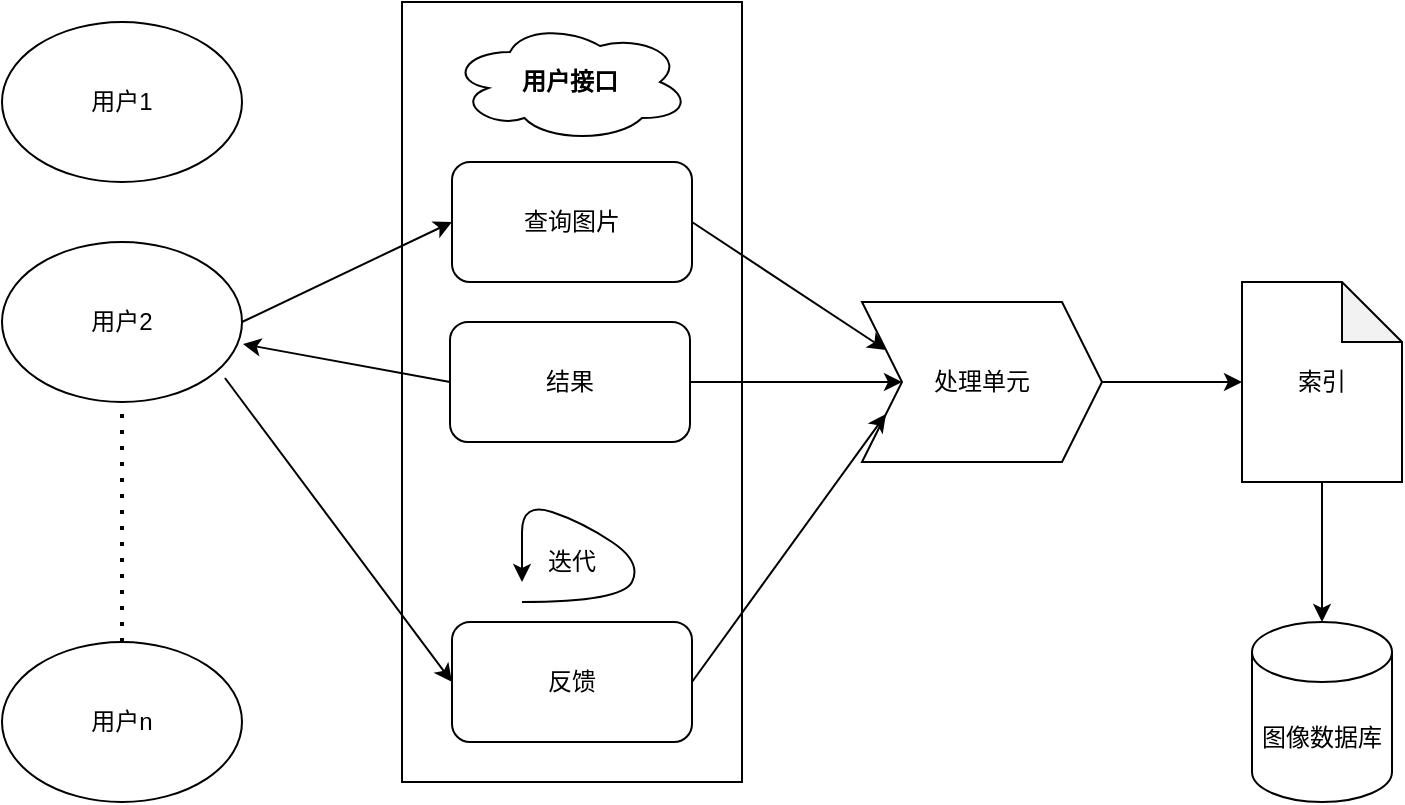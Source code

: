 <mxfile version="14.6.3" type="github">
  <diagram id="qxFryOW7rYrY_4DhTS11" name="Page-1">
    <mxGraphModel dx="942" dy="624" grid="0" gridSize="10" guides="1" tooltips="1" connect="1" arrows="1" fold="1" page="1" pageScale="1" pageWidth="827" pageHeight="1169" math="0" shadow="0">
      <root>
        <mxCell id="0" />
        <mxCell id="1" parent="0" />
        <mxCell id="jwHxJV3Sojt92m4TJxqN-2" value="用户2" style="ellipse;whiteSpace=wrap;html=1;" vertex="1" parent="1">
          <mxGeometry x="70" y="240" width="120" height="80" as="geometry" />
        </mxCell>
        <mxCell id="jwHxJV3Sojt92m4TJxqN-3" value="用户1" style="ellipse;whiteSpace=wrap;html=1;" vertex="1" parent="1">
          <mxGeometry x="70" y="130" width="120" height="80" as="geometry" />
        </mxCell>
        <mxCell id="jwHxJV3Sojt92m4TJxqN-4" value="用户n" style="ellipse;whiteSpace=wrap;html=1;" vertex="1" parent="1">
          <mxGeometry x="70" y="440" width="120" height="80" as="geometry" />
        </mxCell>
        <mxCell id="jwHxJV3Sojt92m4TJxqN-5" value="" style="endArrow=none;dashed=1;html=1;dashPattern=1 3;strokeWidth=2;entryX=0.5;entryY=1;entryDx=0;entryDy=0;exitX=0.5;exitY=0;exitDx=0;exitDy=0;" edge="1" parent="1" source="jwHxJV3Sojt92m4TJxqN-4" target="jwHxJV3Sojt92m4TJxqN-2">
          <mxGeometry width="50" height="50" relative="1" as="geometry">
            <mxPoint x="390" y="350" as="sourcePoint" />
            <mxPoint x="440" y="300" as="targetPoint" />
            <Array as="points" />
          </mxGeometry>
        </mxCell>
        <mxCell id="jwHxJV3Sojt92m4TJxqN-6" value="" style="rounded=0;whiteSpace=wrap;html=1;" vertex="1" parent="1">
          <mxGeometry x="270" y="120" width="170" height="390" as="geometry" />
        </mxCell>
        <mxCell id="jwHxJV3Sojt92m4TJxqN-8" value="&lt;b&gt;用户接口&lt;/b&gt;" style="ellipse;shape=cloud;whiteSpace=wrap;html=1;" vertex="1" parent="1">
          <mxGeometry x="294" y="130" width="120" height="60" as="geometry" />
        </mxCell>
        <mxCell id="jwHxJV3Sojt92m4TJxqN-9" value="查询图片" style="rounded=1;whiteSpace=wrap;html=1;" vertex="1" parent="1">
          <mxGeometry x="295" y="200" width="120" height="60" as="geometry" />
        </mxCell>
        <mxCell id="jwHxJV3Sojt92m4TJxqN-11" value="" style="endArrow=classic;html=1;exitX=1;exitY=0.5;exitDx=0;exitDy=0;entryX=0;entryY=0.5;entryDx=0;entryDy=0;" edge="1" parent="1" source="jwHxJV3Sojt92m4TJxqN-2" target="jwHxJV3Sojt92m4TJxqN-9">
          <mxGeometry width="50" height="50" relative="1" as="geometry">
            <mxPoint x="390" y="350" as="sourcePoint" />
            <mxPoint x="440" y="300" as="targetPoint" />
          </mxGeometry>
        </mxCell>
        <mxCell id="jwHxJV3Sojt92m4TJxqN-13" value="结果" style="rounded=1;whiteSpace=wrap;html=1;" vertex="1" parent="1">
          <mxGeometry x="294" y="280" width="120" height="60" as="geometry" />
        </mxCell>
        <mxCell id="jwHxJV3Sojt92m4TJxqN-14" value="反馈" style="rounded=1;whiteSpace=wrap;html=1;" vertex="1" parent="1">
          <mxGeometry x="295" y="430" width="120" height="60" as="geometry" />
        </mxCell>
        <mxCell id="jwHxJV3Sojt92m4TJxqN-15" value="" style="endArrow=classic;html=1;exitX=0;exitY=0.5;exitDx=0;exitDy=0;entryX=1.004;entryY=0.638;entryDx=0;entryDy=0;entryPerimeter=0;" edge="1" parent="1" source="jwHxJV3Sojt92m4TJxqN-13" target="jwHxJV3Sojt92m4TJxqN-2">
          <mxGeometry width="50" height="50" relative="1" as="geometry">
            <mxPoint x="390" y="350" as="sourcePoint" />
            <mxPoint x="440" y="300" as="targetPoint" />
          </mxGeometry>
        </mxCell>
        <mxCell id="jwHxJV3Sojt92m4TJxqN-20" value="" style="curved=1;endArrow=classic;html=1;" edge="1" parent="1">
          <mxGeometry width="50" height="50" relative="1" as="geometry">
            <mxPoint x="330" y="420" as="sourcePoint" />
            <mxPoint x="330" y="410" as="targetPoint" />
            <Array as="points">
              <mxPoint x="380" y="420" />
              <mxPoint x="390" y="400" />
              <mxPoint x="360" y="380" />
              <mxPoint x="330" y="370" />
              <mxPoint x="330" y="400" />
              <mxPoint x="330" y="410" />
            </Array>
          </mxGeometry>
        </mxCell>
        <mxCell id="jwHxJV3Sojt92m4TJxqN-21" value="迭代" style="text;html=1;strokeColor=none;fillColor=none;align=center;verticalAlign=middle;whiteSpace=wrap;rounded=0;" vertex="1" parent="1">
          <mxGeometry x="335" y="390" width="40" height="20" as="geometry" />
        </mxCell>
        <mxCell id="jwHxJV3Sojt92m4TJxqN-23" value="" style="endArrow=classic;html=1;exitX=0.929;exitY=0.85;exitDx=0;exitDy=0;exitPerimeter=0;entryX=0;entryY=0.5;entryDx=0;entryDy=0;" edge="1" parent="1" source="jwHxJV3Sojt92m4TJxqN-2" target="jwHxJV3Sojt92m4TJxqN-14">
          <mxGeometry width="50" height="50" relative="1" as="geometry">
            <mxPoint x="190" y="400" as="sourcePoint" />
            <mxPoint x="240" y="350" as="targetPoint" />
          </mxGeometry>
        </mxCell>
        <mxCell id="jwHxJV3Sojt92m4TJxqN-24" value="处理单元" style="shape=step;perimeter=stepPerimeter;whiteSpace=wrap;html=1;fixedSize=1;" vertex="1" parent="1">
          <mxGeometry x="500" y="270" width="120" height="80" as="geometry" />
        </mxCell>
        <mxCell id="jwHxJV3Sojt92m4TJxqN-26" value="" style="endArrow=classic;html=1;exitX=1;exitY=0.5;exitDx=0;exitDy=0;entryX=0;entryY=0.25;entryDx=0;entryDy=0;" edge="1" parent="1" source="jwHxJV3Sojt92m4TJxqN-9" target="jwHxJV3Sojt92m4TJxqN-24">
          <mxGeometry width="50" height="50" relative="1" as="geometry">
            <mxPoint x="450" y="280" as="sourcePoint" />
            <mxPoint x="500" y="230" as="targetPoint" />
          </mxGeometry>
        </mxCell>
        <mxCell id="jwHxJV3Sojt92m4TJxqN-27" value="" style="endArrow=classic;html=1;exitX=1;exitY=0.5;exitDx=0;exitDy=0;" edge="1" parent="1" source="jwHxJV3Sojt92m4TJxqN-13" target="jwHxJV3Sojt92m4TJxqN-24">
          <mxGeometry width="50" height="50" relative="1" as="geometry">
            <mxPoint x="440" y="340" as="sourcePoint" />
            <mxPoint x="490" y="290" as="targetPoint" />
          </mxGeometry>
        </mxCell>
        <mxCell id="jwHxJV3Sojt92m4TJxqN-28" value="" style="endArrow=classic;html=1;exitX=1;exitY=0.5;exitDx=0;exitDy=0;entryX=0;entryY=0.75;entryDx=0;entryDy=0;" edge="1" parent="1" source="jwHxJV3Sojt92m4TJxqN-14" target="jwHxJV3Sojt92m4TJxqN-24">
          <mxGeometry width="50" height="50" relative="1" as="geometry">
            <mxPoint x="420" y="460" as="sourcePoint" />
            <mxPoint x="470" y="410" as="targetPoint" />
          </mxGeometry>
        </mxCell>
        <mxCell id="jwHxJV3Sojt92m4TJxqN-29" value="索引" style="shape=note;whiteSpace=wrap;html=1;backgroundOutline=1;darkOpacity=0.05;" vertex="1" parent="1">
          <mxGeometry x="690" y="260" width="80" height="100" as="geometry" />
        </mxCell>
        <mxCell id="jwHxJV3Sojt92m4TJxqN-30" value="" style="endArrow=classic;html=1;exitX=1;exitY=0.5;exitDx=0;exitDy=0;entryX=0;entryY=0.5;entryDx=0;entryDy=0;entryPerimeter=0;" edge="1" parent="1" source="jwHxJV3Sojt92m4TJxqN-24" target="jwHxJV3Sojt92m4TJxqN-29">
          <mxGeometry width="50" height="50" relative="1" as="geometry">
            <mxPoint x="630" y="340" as="sourcePoint" />
            <mxPoint x="680" y="290" as="targetPoint" />
          </mxGeometry>
        </mxCell>
        <mxCell id="jwHxJV3Sojt92m4TJxqN-31" value="图像数据库" style="shape=cylinder3;whiteSpace=wrap;html=1;boundedLbl=1;backgroundOutline=1;size=15;" vertex="1" parent="1">
          <mxGeometry x="695" y="430" width="70" height="90" as="geometry" />
        </mxCell>
        <mxCell id="jwHxJV3Sojt92m4TJxqN-32" value="" style="endArrow=classic;html=1;exitX=0.5;exitY=1;exitDx=0;exitDy=0;exitPerimeter=0;" edge="1" parent="1" source="jwHxJV3Sojt92m4TJxqN-29" target="jwHxJV3Sojt92m4TJxqN-31">
          <mxGeometry width="50" height="50" relative="1" as="geometry">
            <mxPoint x="710" y="420" as="sourcePoint" />
            <mxPoint x="760" y="370" as="targetPoint" />
          </mxGeometry>
        </mxCell>
      </root>
    </mxGraphModel>
  </diagram>
</mxfile>
